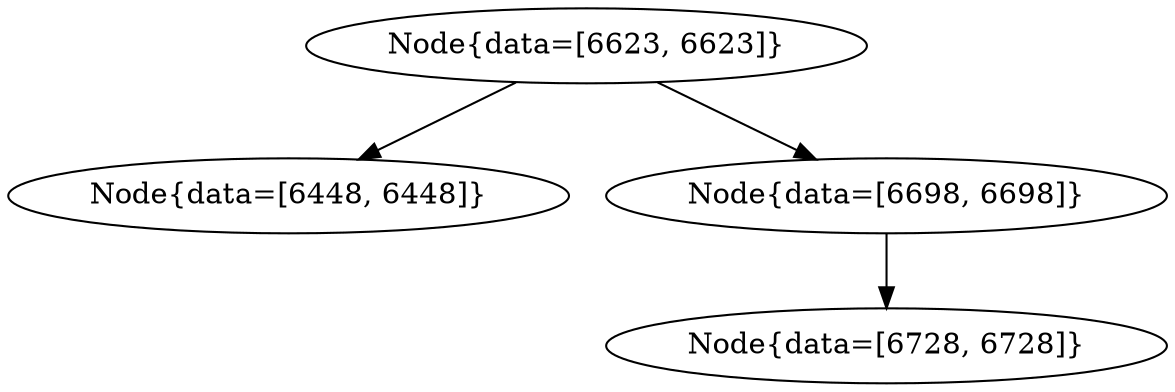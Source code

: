 digraph G{
791411187 [label="Node{data=[6623, 6623]}"]
791411187 -> 1488086261
1488086261 [label="Node{data=[6448, 6448]}"]
791411187 -> 1721439071
1721439071 [label="Node{data=[6698, 6698]}"]
1721439071 -> 525258880
525258880 [label="Node{data=[6728, 6728]}"]
}